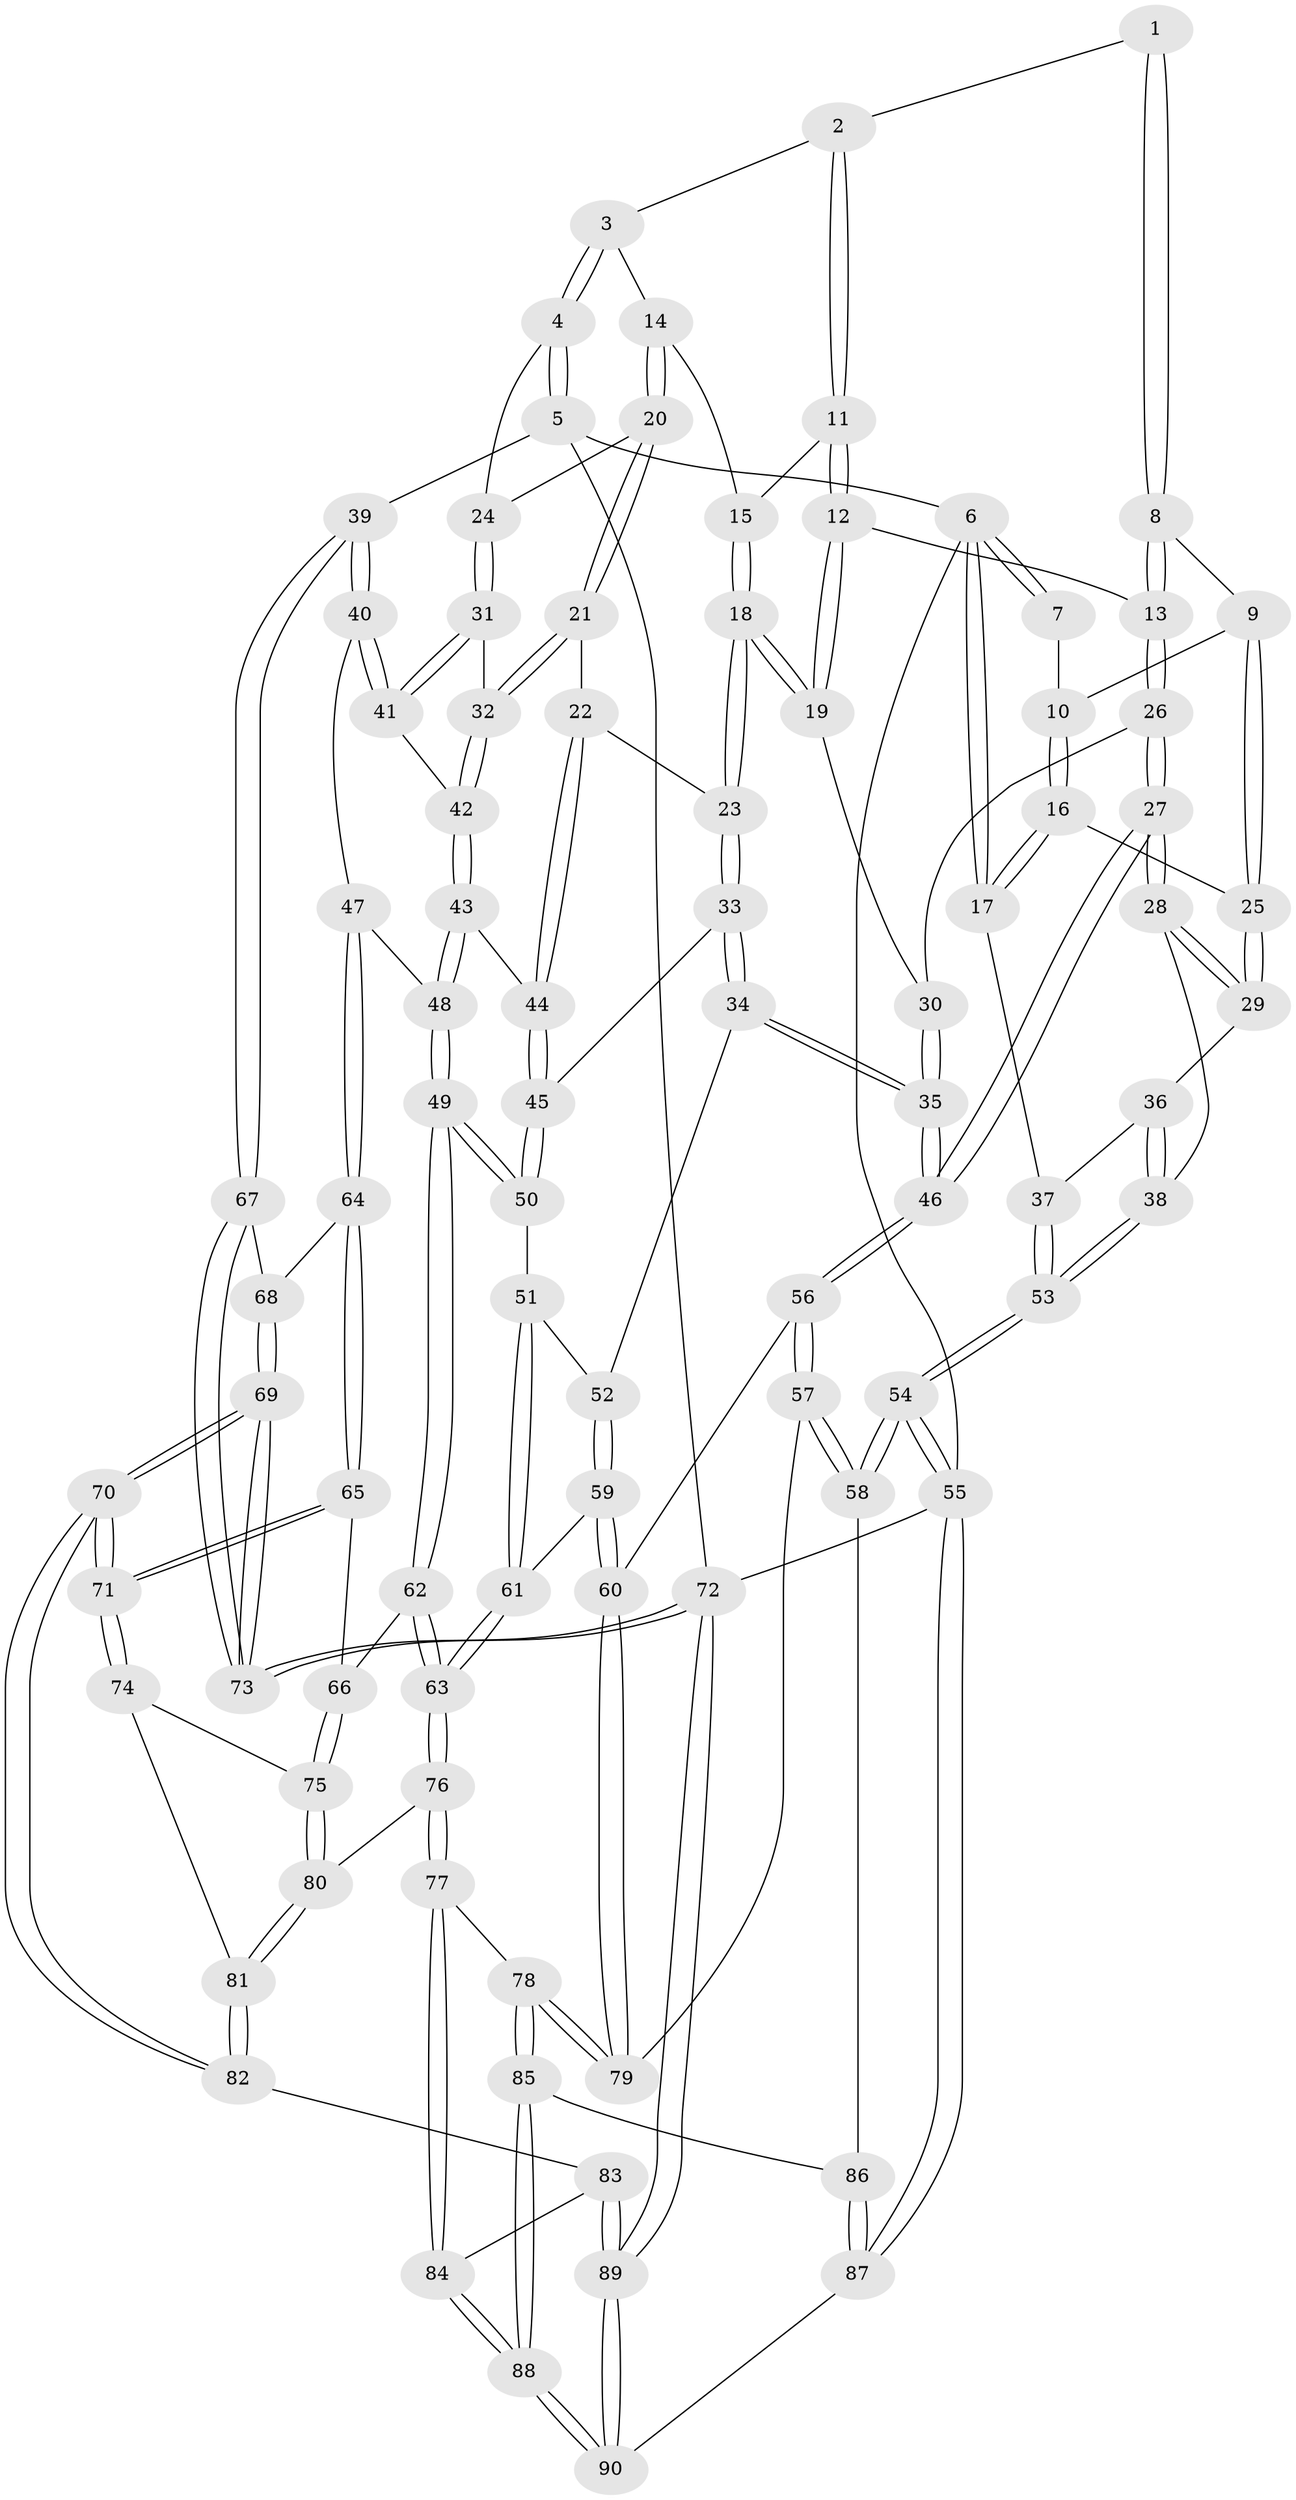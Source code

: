 // Generated by graph-tools (version 1.1) at 2025/00/03/09/25 05:00:05]
// undirected, 90 vertices, 222 edges
graph export_dot {
graph [start="1"]
  node [color=gray90,style=filled];
  1 [pos="+0.34733418234508195+0"];
  2 [pos="+0.3950597724744612+0"];
  3 [pos="+0.6937479665129029+0"];
  4 [pos="+1+0"];
  5 [pos="+1+0"];
  6 [pos="+0+0"];
  7 [pos="+0.09517497996270645+0"];
  8 [pos="+0.2499165859670235+0.10236090752507132"];
  9 [pos="+0.18455311961471763+0.10351200594354928"];
  10 [pos="+0.10895433945687298+0.004001580221978793"];
  11 [pos="+0.4305980229407898+0.049321602280078675"];
  12 [pos="+0.4091575710776382+0.14483104137375225"];
  13 [pos="+0.2593047089310961+0.11112360779824326"];
  14 [pos="+0.6339214017209533+0.05228455883440298"];
  15 [pos="+0.630074485384625+0.05527749225562083"];
  16 [pos="+0+0.11176475642468904"];
  17 [pos="+0+0.09217850597474671"];
  18 [pos="+0.523679992787705+0.1857171699620806"];
  19 [pos="+0.4104481993916402+0.1467945496105694"];
  20 [pos="+0.7283951159324578+0.16798230548504842"];
  21 [pos="+0.7209088890024765+0.20957355220074367"];
  22 [pos="+0.620392170588973+0.23937349297967167"];
  23 [pos="+0.5429722561478924+0.22938012330022353"];
  24 [pos="+0.8595630381428082+0.11337119783101289"];
  25 [pos="+0.101428097473261+0.18253739460008783"];
  26 [pos="+0.24950837172206156+0.27170793957837347"];
  27 [pos="+0.20938186076607584+0.3968385197295742"];
  28 [pos="+0.17143545288707912+0.38267118120677807"];
  29 [pos="+0.10198469248130457+0.18860039006028398"];
  30 [pos="+0.3978390245341247+0.18120632582223878"];
  31 [pos="+0.8779590384113092+0.2672060193932598"];
  32 [pos="+0.7405114227712761+0.25142632266260984"];
  33 [pos="+0.5168186160078736+0.3396483138750575"];
  34 [pos="+0.3972282984314904+0.42212545920497413"];
  35 [pos="+0.3684657930213558+0.4222758380870417"];
  36 [pos="+0.01805644317586135+0.24471643328133819"];
  37 [pos="+0+0.1987649803703178"];
  38 [pos="+0.041358458247945255+0.3997153169659"];
  39 [pos="+1+0.3261393629841088"];
  40 [pos="+0.9687176632887299+0.35091076602847204"];
  41 [pos="+0.9412060374270093+0.3379371822110756"];
  42 [pos="+0.720881919724955+0.3768289349828346"];
  43 [pos="+0.7202592222921756+0.3776065065859272"];
  44 [pos="+0.6711008204266994+0.3862954090266557"];
  45 [pos="+0.6581172589069173+0.39208890373661753"];
  46 [pos="+0.2742994589650927+0.4548670987057277"];
  47 [pos="+0.8569079211347025+0.5067737688013032"];
  48 [pos="+0.7596972286750898+0.4475347770743383"];
  49 [pos="+0.6882170444428037+0.5737553644557369"];
  50 [pos="+0.6136114093127448+0.5056550272305692"];
  51 [pos="+0.5549489243426309+0.5186883550471497"];
  52 [pos="+0.438770706796012+0.4547754392213596"];
  53 [pos="+0+0.4568604563295574"];
  54 [pos="+0+0.9297884377691271"];
  55 [pos="+0+1"];
  56 [pos="+0.2577567549447944+0.5834548046497298"];
  57 [pos="+0.22294353671023573+0.6715538132295068"];
  58 [pos="+0.16237988583931+0.7437996836102455"];
  59 [pos="+0.4833428704824017+0.6399904728233506"];
  60 [pos="+0.48293210281912835+0.6403347721240711"];
  61 [pos="+0.5392687361237152+0.6177429307676995"];
  62 [pos="+0.708975582006308+0.6200115206825204"];
  63 [pos="+0.6619428887774712+0.7069161664489142"];
  64 [pos="+0.8588832090647653+0.5392077702705548"];
  65 [pos="+0.8574508086249174+0.5434900495206716"];
  66 [pos="+0.7591758065700217+0.610556922010212"];
  67 [pos="+1+0.3453399436559477"];
  68 [pos="+0.9500925683355678+0.5458296600557252"];
  69 [pos="+1+0.8532340623369746"];
  70 [pos="+1+0.8112858126091783"];
  71 [pos="+0.9648690000018902+0.7355641528423433"];
  72 [pos="+1+1"];
  73 [pos="+1+0.9021608265624083"];
  74 [pos="+0.9009575133004705+0.7237904734993835"];
  75 [pos="+0.8453672607116881+0.6965548734792641"];
  76 [pos="+0.6618161875755191+0.7101285128489047"];
  77 [pos="+0.5953783104014327+0.7912387100665731"];
  78 [pos="+0.5257026204345069+0.8312645807542771"];
  79 [pos="+0.4715074759403784+0.757702043212493"];
  80 [pos="+0.709262602803673+0.7378969715781297"];
  81 [pos="+0.7493992583208114+0.7726917915715671"];
  82 [pos="+0.7911498480717284+0.8565513679883052"];
  83 [pos="+0.755145062066384+0.9076017577258995"];
  84 [pos="+0.7333518251989926+0.9059441501556844"];
  85 [pos="+0.4977812195404923+0.9044570561530451"];
  86 [pos="+0.31595737643489424+0.8687899549446588"];
  87 [pos="+0.2605751770305552+1"];
  88 [pos="+0.5235607904853287+1"];
  89 [pos="+0.9086029044619311+1"];
  90 [pos="+0.518281278419177+1"];
  1 -- 2;
  1 -- 8;
  1 -- 8;
  2 -- 3;
  2 -- 11;
  2 -- 11;
  3 -- 4;
  3 -- 4;
  3 -- 14;
  4 -- 5;
  4 -- 5;
  4 -- 24;
  5 -- 6;
  5 -- 39;
  5 -- 72;
  6 -- 7;
  6 -- 7;
  6 -- 17;
  6 -- 17;
  6 -- 55;
  7 -- 10;
  8 -- 9;
  8 -- 13;
  8 -- 13;
  9 -- 10;
  9 -- 25;
  9 -- 25;
  10 -- 16;
  10 -- 16;
  11 -- 12;
  11 -- 12;
  11 -- 15;
  12 -- 13;
  12 -- 19;
  12 -- 19;
  13 -- 26;
  13 -- 26;
  14 -- 15;
  14 -- 20;
  14 -- 20;
  15 -- 18;
  15 -- 18;
  16 -- 17;
  16 -- 17;
  16 -- 25;
  17 -- 37;
  18 -- 19;
  18 -- 19;
  18 -- 23;
  18 -- 23;
  19 -- 30;
  20 -- 21;
  20 -- 21;
  20 -- 24;
  21 -- 22;
  21 -- 32;
  21 -- 32;
  22 -- 23;
  22 -- 44;
  22 -- 44;
  23 -- 33;
  23 -- 33;
  24 -- 31;
  24 -- 31;
  25 -- 29;
  25 -- 29;
  26 -- 27;
  26 -- 27;
  26 -- 30;
  27 -- 28;
  27 -- 28;
  27 -- 46;
  27 -- 46;
  28 -- 29;
  28 -- 29;
  28 -- 38;
  29 -- 36;
  30 -- 35;
  30 -- 35;
  31 -- 32;
  31 -- 41;
  31 -- 41;
  32 -- 42;
  32 -- 42;
  33 -- 34;
  33 -- 34;
  33 -- 45;
  34 -- 35;
  34 -- 35;
  34 -- 52;
  35 -- 46;
  35 -- 46;
  36 -- 37;
  36 -- 38;
  36 -- 38;
  37 -- 53;
  37 -- 53;
  38 -- 53;
  38 -- 53;
  39 -- 40;
  39 -- 40;
  39 -- 67;
  39 -- 67;
  40 -- 41;
  40 -- 41;
  40 -- 47;
  41 -- 42;
  42 -- 43;
  42 -- 43;
  43 -- 44;
  43 -- 48;
  43 -- 48;
  44 -- 45;
  44 -- 45;
  45 -- 50;
  45 -- 50;
  46 -- 56;
  46 -- 56;
  47 -- 48;
  47 -- 64;
  47 -- 64;
  48 -- 49;
  48 -- 49;
  49 -- 50;
  49 -- 50;
  49 -- 62;
  49 -- 62;
  50 -- 51;
  51 -- 52;
  51 -- 61;
  51 -- 61;
  52 -- 59;
  52 -- 59;
  53 -- 54;
  53 -- 54;
  54 -- 55;
  54 -- 55;
  54 -- 58;
  54 -- 58;
  55 -- 87;
  55 -- 87;
  55 -- 72;
  56 -- 57;
  56 -- 57;
  56 -- 60;
  57 -- 58;
  57 -- 58;
  57 -- 79;
  58 -- 86;
  59 -- 60;
  59 -- 60;
  59 -- 61;
  60 -- 79;
  60 -- 79;
  61 -- 63;
  61 -- 63;
  62 -- 63;
  62 -- 63;
  62 -- 66;
  63 -- 76;
  63 -- 76;
  64 -- 65;
  64 -- 65;
  64 -- 68;
  65 -- 66;
  65 -- 71;
  65 -- 71;
  66 -- 75;
  66 -- 75;
  67 -- 68;
  67 -- 73;
  67 -- 73;
  68 -- 69;
  68 -- 69;
  69 -- 70;
  69 -- 70;
  69 -- 73;
  69 -- 73;
  70 -- 71;
  70 -- 71;
  70 -- 82;
  70 -- 82;
  71 -- 74;
  71 -- 74;
  72 -- 73;
  72 -- 73;
  72 -- 89;
  72 -- 89;
  74 -- 75;
  74 -- 81;
  75 -- 80;
  75 -- 80;
  76 -- 77;
  76 -- 77;
  76 -- 80;
  77 -- 78;
  77 -- 84;
  77 -- 84;
  78 -- 79;
  78 -- 79;
  78 -- 85;
  78 -- 85;
  80 -- 81;
  80 -- 81;
  81 -- 82;
  81 -- 82;
  82 -- 83;
  83 -- 84;
  83 -- 89;
  83 -- 89;
  84 -- 88;
  84 -- 88;
  85 -- 86;
  85 -- 88;
  85 -- 88;
  86 -- 87;
  86 -- 87;
  87 -- 90;
  88 -- 90;
  88 -- 90;
  89 -- 90;
  89 -- 90;
}
